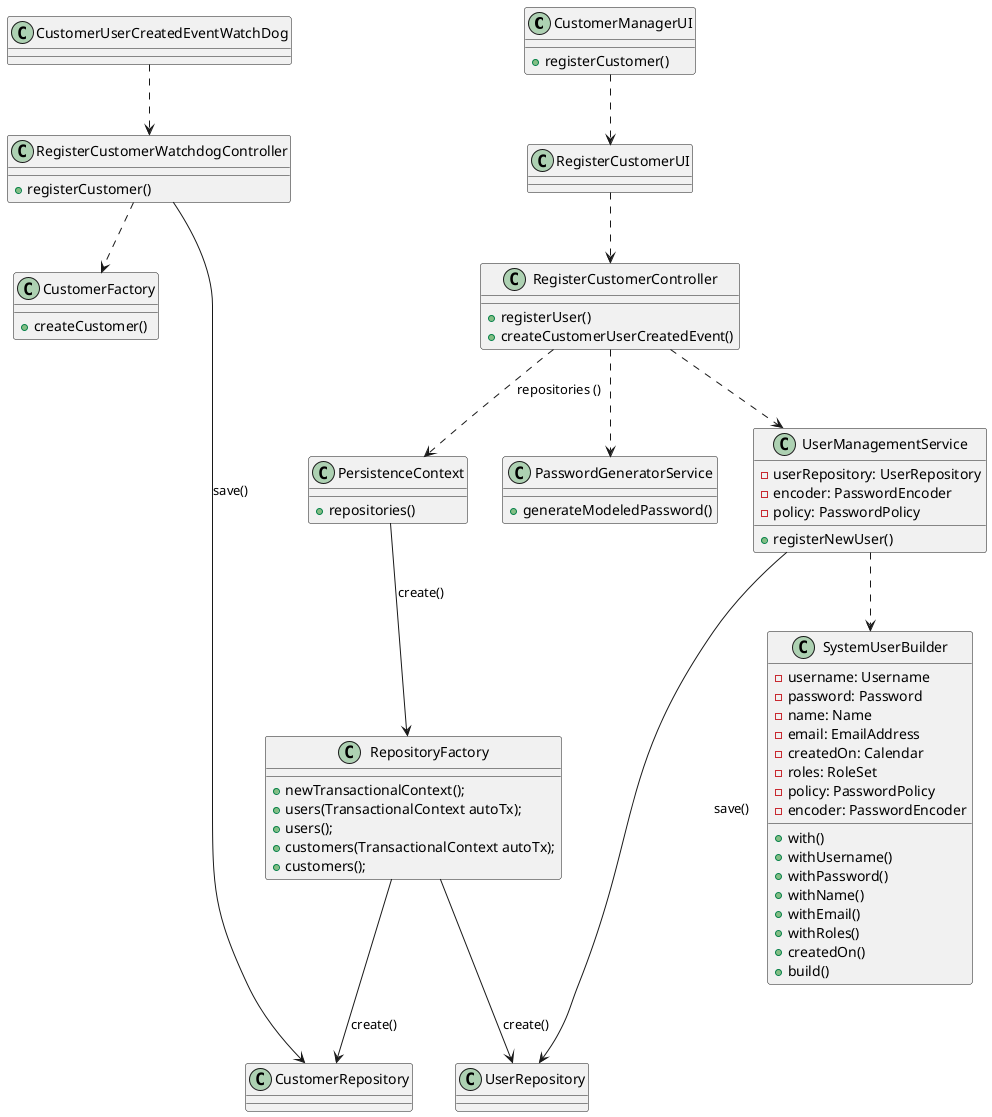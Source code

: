 @startuml

class CustomerManagerUI {
    +registerCustomer()
    '+listCustomers()
}

class RegisterCustomerUI {

}

class RegisterCustomerController {
    +registerUser()
    +createCustomerUserCreatedEvent()
}

class PersistenceContext {
    +repositories()
}

class RepositoryFactory {
    +newTransactionalContext();
    + users(TransactionalContext autoTx);
    + users();
    + customers(TransactionalContext autoTx);
    + customers();

}

class PasswordGeneratorService {
    +generateModeledPassword()
}

class UserManagementService {
    - userRepository: UserRepository
    - encoder: PasswordEncoder
    - policy: PasswordPolicy
    + registerNewUser()
}

class SystemUserBuilder {
    - username: Username
    - password: Password
    - name: Name
    - email: EmailAddress
    - createdOn: Calendar
    - roles: RoleSet
    - policy: PasswordPolicy
    - encoder: PasswordEncoder
    + with()
    + withUsername()
    + withPassword()
    + withName()
    + withEmail()
    + withRoles()
    + createdOn()
    + build()
}

class CustomerRepository {

}

class UserRepository {

}

'class ListCustomersUI {}

'class ListCustomersController {
    '+ showCustomers()
'}

CustomerManagerUI ..> RegisterCustomerUI
'CustomerManagerUI ..> ListCustomersUI

RegisterCustomerUI ..> RegisterCustomerController

'ListCustomersUI ..> ListCustomersController

RegisterCustomerController ..> PersistenceContext : repositories ()
'RegisterCustomerController ....> UserRepository
RegisterCustomerController ..> UserManagementService
RegisterCustomerController ..> PasswordGeneratorService

UserManagementService ..> SystemUserBuilder
UserManagementService -> UserRepository : save()

'ListCustomersController ..> PersistenceContext : repositories()
'ListCustomersController ....> CustomerRepository
'ListCustomersController ....> UserRepository

PersistenceContext --> RepositoryFactory : create()

RepositoryFactory --> CustomerRepository : create()
RepositoryFactory --> UserRepository : create()

'========================================================================

class CustomerUserCreatedEventWatchDog{
}

class RegisterCustomerWatchdogController{
    +registerCustomer()
}

class CustomerFactory{
    +createCustomer()
}

CustomerUserCreatedEventWatchDog ..> RegisterCustomerWatchdogController
RegisterCustomerWatchdogController ..> CustomerFactory
RegisterCustomerWatchdogController -----> CustomerRepository : save()
@enduml